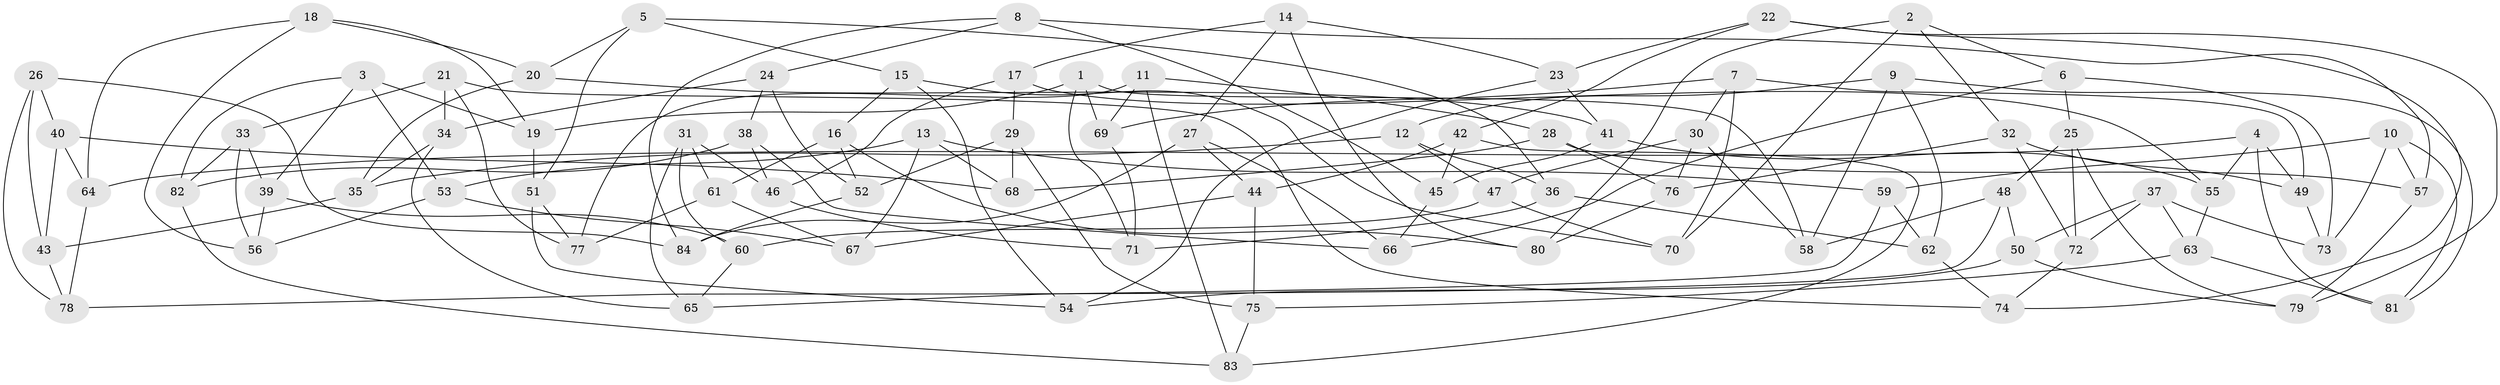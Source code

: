 // coarse degree distribution, {6: 0.0196078431372549, 9: 0.0784313725490196, 4: 0.7254901960784313, 7: 0.0196078431372549, 8: 0.058823529411764705, 3: 0.0784313725490196, 5: 0.0196078431372549}
// Generated by graph-tools (version 1.1) at 2025/53/03/04/25 22:53:51]
// undirected, 84 vertices, 168 edges
graph export_dot {
  node [color=gray90,style=filled];
  1;
  2;
  3;
  4;
  5;
  6;
  7;
  8;
  9;
  10;
  11;
  12;
  13;
  14;
  15;
  16;
  17;
  18;
  19;
  20;
  21;
  22;
  23;
  24;
  25;
  26;
  27;
  28;
  29;
  30;
  31;
  32;
  33;
  34;
  35;
  36;
  37;
  38;
  39;
  40;
  41;
  42;
  43;
  44;
  45;
  46;
  47;
  48;
  49;
  50;
  51;
  52;
  53;
  54;
  55;
  56;
  57;
  58;
  59;
  60;
  61;
  62;
  63;
  64;
  65;
  66;
  67;
  68;
  69;
  70;
  71;
  72;
  73;
  74;
  75;
  76;
  77;
  78;
  79;
  80;
  81;
  82;
  83;
  84;
  1 -- 58;
  1 -- 71;
  1 -- 19;
  1 -- 69;
  2 -- 70;
  2 -- 32;
  2 -- 80;
  2 -- 6;
  3 -- 82;
  3 -- 39;
  3 -- 53;
  3 -- 19;
  4 -- 64;
  4 -- 49;
  4 -- 55;
  4 -- 81;
  5 -- 51;
  5 -- 36;
  5 -- 20;
  5 -- 15;
  6 -- 73;
  6 -- 25;
  6 -- 66;
  7 -- 49;
  7 -- 69;
  7 -- 30;
  7 -- 70;
  8 -- 84;
  8 -- 57;
  8 -- 45;
  8 -- 24;
  9 -- 12;
  9 -- 81;
  9 -- 62;
  9 -- 58;
  10 -- 57;
  10 -- 59;
  10 -- 73;
  10 -- 81;
  11 -- 28;
  11 -- 83;
  11 -- 77;
  11 -- 69;
  12 -- 35;
  12 -- 36;
  12 -- 47;
  13 -- 59;
  13 -- 67;
  13 -- 53;
  13 -- 68;
  14 -- 17;
  14 -- 27;
  14 -- 23;
  14 -- 80;
  15 -- 70;
  15 -- 16;
  15 -- 54;
  16 -- 61;
  16 -- 80;
  16 -- 52;
  17 -- 29;
  17 -- 55;
  17 -- 46;
  18 -- 20;
  18 -- 56;
  18 -- 19;
  18 -- 64;
  19 -- 51;
  20 -- 41;
  20 -- 35;
  21 -- 77;
  21 -- 33;
  21 -- 34;
  21 -- 74;
  22 -- 23;
  22 -- 79;
  22 -- 74;
  22 -- 42;
  23 -- 41;
  23 -- 54;
  24 -- 34;
  24 -- 38;
  24 -- 52;
  25 -- 48;
  25 -- 72;
  25 -- 79;
  26 -- 84;
  26 -- 78;
  26 -- 40;
  26 -- 43;
  27 -- 44;
  27 -- 84;
  27 -- 66;
  28 -- 76;
  28 -- 57;
  28 -- 68;
  29 -- 52;
  29 -- 75;
  29 -- 68;
  30 -- 58;
  30 -- 47;
  30 -- 76;
  31 -- 46;
  31 -- 61;
  31 -- 60;
  31 -- 65;
  32 -- 76;
  32 -- 72;
  32 -- 49;
  33 -- 39;
  33 -- 82;
  33 -- 56;
  34 -- 65;
  34 -- 35;
  35 -- 43;
  36 -- 62;
  36 -- 71;
  37 -- 73;
  37 -- 72;
  37 -- 63;
  37 -- 50;
  38 -- 82;
  38 -- 66;
  38 -- 46;
  39 -- 56;
  39 -- 60;
  40 -- 43;
  40 -- 68;
  40 -- 64;
  41 -- 45;
  41 -- 55;
  42 -- 45;
  42 -- 44;
  42 -- 83;
  43 -- 78;
  44 -- 75;
  44 -- 67;
  45 -- 66;
  46 -- 71;
  47 -- 60;
  47 -- 70;
  48 -- 78;
  48 -- 50;
  48 -- 58;
  49 -- 73;
  50 -- 79;
  50 -- 54;
  51 -- 54;
  51 -- 77;
  52 -- 84;
  53 -- 67;
  53 -- 56;
  55 -- 63;
  57 -- 79;
  59 -- 62;
  59 -- 65;
  60 -- 65;
  61 -- 67;
  61 -- 77;
  62 -- 74;
  63 -- 75;
  63 -- 81;
  64 -- 78;
  69 -- 71;
  72 -- 74;
  75 -- 83;
  76 -- 80;
  82 -- 83;
}
